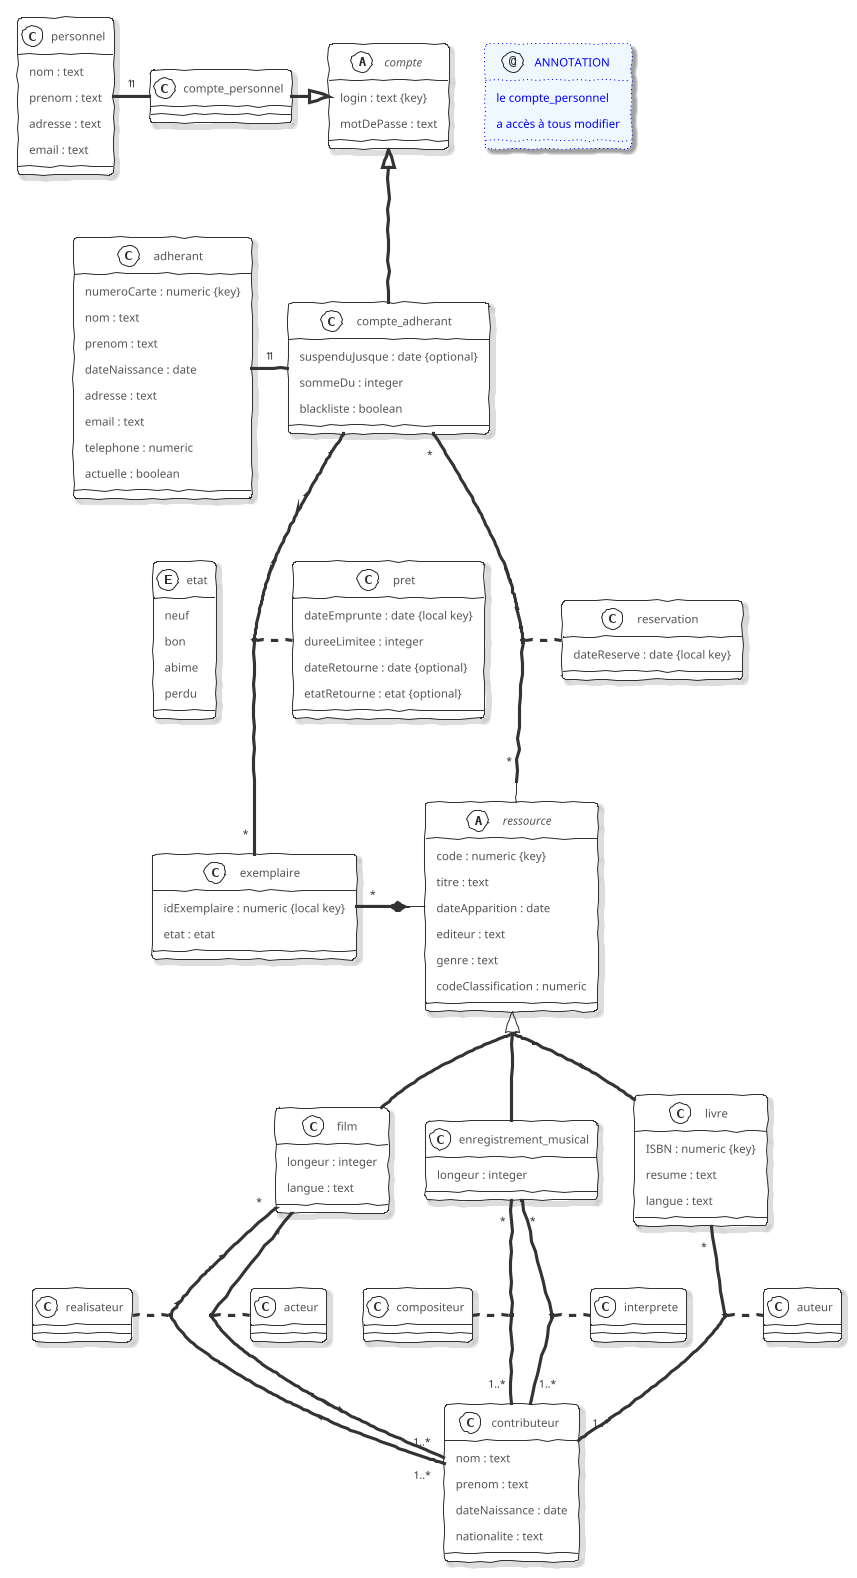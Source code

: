 @startuml MCD Biblio
!theme sketchy-outline
skinparam activity {
    ArrowFontSize 10
}
skinparam groupInheritance 2
skinparam Shadowing true
annotation ANNOTATION #aliceblue;line:blue;line.dotted;text:blue 
{
    le compte_personnel 
    a accès à tous modifier
}
' etat -[hidden]u- ANNOTATION

abstract class ressource
class exemplaire
enum etat 

abstract class compte
class compte_personnel
class personnel 
class compte_adherant
class adherant

class pret 
class reservation

together {
class livre
class film
class enregistrement_musical
}
class auteur
class realisateur
class acteur
class compositeur
class interprete

compte <|-- compte_adherant
'compte_adherant -|> compte
'compte <|- compte_personnel
compte_personnel -|> compte

personnel "1" - "1" compte_personnel
'compte_personnel "*" -- "*" ressource
'compte_adherant "1" - "1" adherant
adherant "1" - "1" compte_adherant
compte_adherant "*" -- "*" exemplaire
' exemplaire "*" -- "*" compte_adherant
(compte_adherant, exemplaire) . pret
compte_adherant "*" -- "*" ressource
(compte_adherant, ressource) .. reservation

etat -[hidden]-exemplaire
' ressource *-- "*" exemplaire
exemplaire "*" -* ressource

ressource <|-- livre
ressource <|-- film
ressource <|-- enregistrement_musical

livre "*" -- "1..*" contributeur
(livre, contributeur) . auteur
enregistrement_musical "*" - "1..*" contributeur
(enregistrement_musical, contributeur) . compositeur
enregistrement_musical "*" - "1..*" contributeur
(enregistrement_musical, contributeur) . interprete
film "*" - "1..*" contributeur
(film, contributeur) . realisateur
film "*" - "1..*" contributeur
(film, contributeur) . acteur

enum etat{
    neuf 
    bon
    abime 
    perdu
}

abstract class ressource{
    code : numeric {key}
    titre : text
    dateApparition : date 
    editeur : text
    genre : text
    codeClassification : numeric
}

class contributeur{
    nom : text
    prenom : text
    dateNaissance : date
    nationalite : text
}

class livre{
    ISBN : numeric {key}
    resume : text
    langue : text
}

class film{
    longeur : integer
    langue : text
}

class enregistrement_musical{
    longeur : integer
}

class exemplaire{
    idExemplaire : numeric {local key}
    etat : etat
}

class personnel{
    nom : text
    prenom : text
    adresse : text
    email : text
}

class compte_personnel{}

class adherant{
    numeroCarte : numeric {key}
    nom : text
    prenom : text
    dateNaissance : date
    adresse : text
    email : text
    telephone : numeric
    actuelle : boolean
}

class compte_adherant{
    ' etatCompte : boolean
    suspenduJusque : date {optional}
    sommeDu : integer
    blackliste : boolean
    ' actuelle : boolean
}

abstract class compte {
    login : text {key}
    motDePasse : text

}

class pret{
    dateEmprunte : date {local key}
    dureeLimitee : integer
    dateRetourne : date {optional}
    etatRetourne : etat {optional}
}

class reservation{
    dateReserve : date {local key}
}

@enduml
